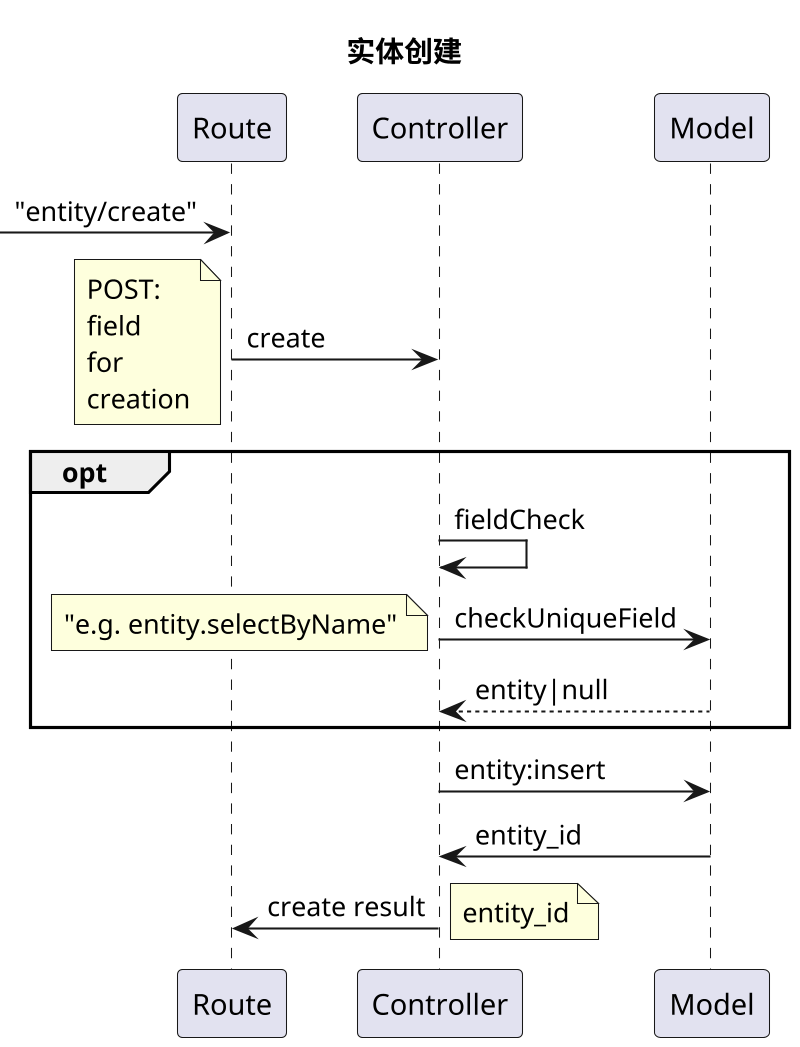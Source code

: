 @startuml
scale 800 width
title "实体创建"

[-> Route:"entity/create"
Route -> Controller:create
note left
POST:
field
for
creation
end note
opt
Controller -> Controller: fieldCheck
Controller -> Model: checkUniqueField
note left: "e.g. entity.selectByName"
Controller <-- Model: entity|null
end opt
Controller -> Model:entity:insert
Controller <- Model: entity_id
Route <- Controller: create result
note right:entity_id

@enduml

@startuml
scale 800 width

title "查询单个信息"

[-> Route: "entity/info"
Route -> Controller: getInfo
note left
GET:
entity_id
end note
Controller -> Model: entity.load
Controller <-- Model: entity | null
Route <-- Controller: entity info
note right
field
for 
entity
end note

@enduml

@startuml
scale 800 width

title "查询列表"

[-> Route: "entity/list"
Route -> Controller: getList
note left
GET:
skip
size
. . .
end note
Controller -> Model: entity.paging
Controller <-- Model: entitys | null
Route <-- Controller: entity list
note right
list[
field
for 
entity
]
count
end note

@enduml


@startuml
scale 800 width
title 实体修改

[-> Route: "entity/update"
Route -> Controller: update
note left
POST:
entity_id
field
for 
update
end note
Controller -> Model: entity.load
Controller <-- Model: entity | null
opt
Controller -> Controller: fieldCheck
end opt
Controller -> Model: entity.update
Controller <-- Model: affect row count
Route <-- Controller: update result

@enduml
@startuml
scale 800 width
title 实体状态修改

[-> Route: "entity/manageStatus"
Route -> Controller: manageStatus
note left 
POST:
entity_id
status(ENABLED | DISABLED)
end note
Controller -> Model: entity.load
Controller <-- Model: entity | null
Controller -> Controller: enable | disable
note left: "if !empty(entity)"
Route <-- Controller: manageStatus result

@enduml

@startuml
scale 800 width
title 实体删除

[-> Route: "entity/delete"
Route -> Controller: delete
note left
POST:
entity_id
end note
Controller -> Model: entity.load
Controller <-- Model: entity | null
Controller -> Model: entity.delete
note left: "if !empty(entity)"
Controller <-- Model: affect row count
Route <-- Controller: delete result

@enduml